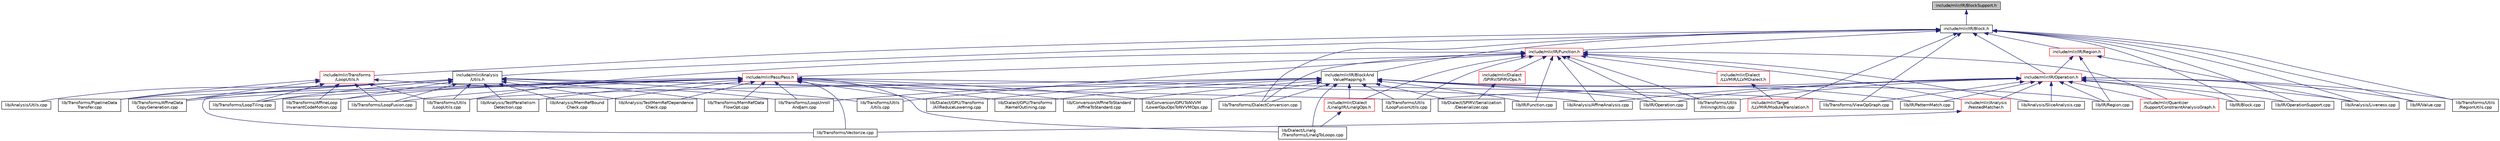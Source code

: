 digraph "include/mlir/IR/BlockSupport.h"
{
  bgcolor="transparent";
  edge [fontname="Helvetica",fontsize="10",labelfontname="Helvetica",labelfontsize="10"];
  node [fontname="Helvetica",fontsize="10",shape=record];
  Node33 [label="include/mlir/IR/BlockSupport.h",height=0.2,width=0.4,color="black", fillcolor="grey75", style="filled", fontcolor="black"];
  Node33 -> Node34 [dir="back",color="midnightblue",fontsize="10",style="solid",fontname="Helvetica"];
  Node34 [label="include/mlir/IR/Block.h",height=0.2,width=0.4,color="black",URL="$Block_8h.html"];
  Node34 -> Node35 [dir="back",color="midnightblue",fontsize="10",style="solid",fontname="Helvetica"];
  Node35 [label="include/mlir/Analysis\l/Utils.h",height=0.2,width=0.4,color="black",URL="$Analysis_2Utils_8h.html"];
  Node35 -> Node36 [dir="back",color="midnightblue",fontsize="10",style="solid",fontname="Helvetica"];
  Node36 [label="lib/Analysis/AffineAnalysis.cpp",height=0.2,width=0.4,color="black",URL="$AffineAnalysis_8cpp.html"];
  Node35 -> Node37 [dir="back",color="midnightblue",fontsize="10",style="solid",fontname="Helvetica"];
  Node37 [label="lib/Analysis/MemRefBound\lCheck.cpp",height=0.2,width=0.4,color="black",URL="$MemRefBoundCheck_8cpp.html"];
  Node35 -> Node38 [dir="back",color="midnightblue",fontsize="10",style="solid",fontname="Helvetica"];
  Node38 [label="lib/Analysis/TestMemRefDependence\lCheck.cpp",height=0.2,width=0.4,color="black",URL="$TestMemRefDependenceCheck_8cpp.html"];
  Node35 -> Node39 [dir="back",color="midnightblue",fontsize="10",style="solid",fontname="Helvetica"];
  Node39 [label="lib/Analysis/TestParallelism\lDetection.cpp",height=0.2,width=0.4,color="black",URL="$TestParallelismDetection_8cpp.html"];
  Node35 -> Node40 [dir="back",color="midnightblue",fontsize="10",style="solid",fontname="Helvetica"];
  Node40 [label="lib/Analysis/Utils.cpp",height=0.2,width=0.4,color="black",URL="$Analysis_2Utils_8cpp.html"];
  Node35 -> Node41 [dir="back",color="midnightblue",fontsize="10",style="solid",fontname="Helvetica"];
  Node41 [label="lib/Transforms/AffineData\lCopyGeneration.cpp",height=0.2,width=0.4,color="black",URL="$AffineDataCopyGeneration_8cpp.html"];
  Node35 -> Node42 [dir="back",color="midnightblue",fontsize="10",style="solid",fontname="Helvetica"];
  Node42 [label="lib/Transforms/AffineLoop\lInvariantCodeMotion.cpp",height=0.2,width=0.4,color="black",URL="$AffineLoopInvariantCodeMotion_8cpp.html"];
  Node35 -> Node43 [dir="back",color="midnightblue",fontsize="10",style="solid",fontname="Helvetica"];
  Node43 [label="lib/Transforms/LoopFusion.cpp",height=0.2,width=0.4,color="black",URL="$LoopFusion_8cpp.html"];
  Node35 -> Node44 [dir="back",color="midnightblue",fontsize="10",style="solid",fontname="Helvetica"];
  Node44 [label="lib/Transforms/LoopTiling.cpp",height=0.2,width=0.4,color="black",URL="$LoopTiling_8cpp.html"];
  Node35 -> Node45 [dir="back",color="midnightblue",fontsize="10",style="solid",fontname="Helvetica"];
  Node45 [label="lib/Transforms/MemRefData\lFlowOpt.cpp",height=0.2,width=0.4,color="black",URL="$MemRefDataFlowOpt_8cpp.html"];
  Node35 -> Node46 [dir="back",color="midnightblue",fontsize="10",style="solid",fontname="Helvetica"];
  Node46 [label="lib/Transforms/PipelineData\lTransfer.cpp",height=0.2,width=0.4,color="black",URL="$PipelineDataTransfer_8cpp.html"];
  Node35 -> Node47 [dir="back",color="midnightblue",fontsize="10",style="solid",fontname="Helvetica"];
  Node47 [label="lib/Transforms/Utils\l/LoopFusionUtils.cpp",height=0.2,width=0.4,color="black",URL="$LoopFusionUtils_8cpp.html"];
  Node35 -> Node48 [dir="back",color="midnightblue",fontsize="10",style="solid",fontname="Helvetica"];
  Node48 [label="lib/Transforms/Utils\l/LoopUtils.cpp",height=0.2,width=0.4,color="black",URL="$LoopUtils_8cpp.html"];
  Node35 -> Node49 [dir="back",color="midnightblue",fontsize="10",style="solid",fontname="Helvetica"];
  Node49 [label="lib/Transforms/Utils\l/Utils.cpp",height=0.2,width=0.4,color="black",URL="$Transforms_2Utils_2Utils_8cpp.html"];
  Node35 -> Node50 [dir="back",color="midnightblue",fontsize="10",style="solid",fontname="Helvetica"];
  Node50 [label="lib/Transforms/Vectorize.cpp",height=0.2,width=0.4,color="black",URL="$Vectorize_8cpp.html"];
  Node34 -> Node51 [dir="back",color="midnightblue",fontsize="10",style="solid",fontname="Helvetica"];
  Node51 [label="include/mlir/IR/BlockAnd\lValueMapping.h",height=0.2,width=0.4,color="black",URL="$BlockAndValueMapping_8h.html"];
  Node51 -> Node52 [dir="back",color="midnightblue",fontsize="10",style="solid",fontname="Helvetica"];
  Node52 [label="include/mlir/Dialect\l/Linalg/IR/LinalgOps.h",height=0.2,width=0.4,color="red",URL="$LinalgOps_8h.html"];
  Node52 -> Node56 [dir="back",color="midnightblue",fontsize="10",style="solid",fontname="Helvetica"];
  Node56 [label="lib/Dialect/Linalg\l/Transforms/LinalgToLoops.cpp",height=0.2,width=0.4,color="black",URL="$LinalgToLoops_8cpp.html"];
  Node51 -> Node69 [dir="back",color="midnightblue",fontsize="10",style="solid",fontname="Helvetica"];
  Node69 [label="lib/Conversion/AffineToStandard\l/AffineToStandard.cpp",height=0.2,width=0.4,color="black",URL="$AffineToStandard_8cpp.html"];
  Node51 -> Node70 [dir="back",color="midnightblue",fontsize="10",style="solid",fontname="Helvetica"];
  Node70 [label="lib/Conversion/GPUToNVVM\l/LowerGpuOpsToNVVMOps.cpp",height=0.2,width=0.4,color="black",URL="$LowerGpuOpsToNVVMOps_8cpp.html"];
  Node51 -> Node71 [dir="back",color="midnightblue",fontsize="10",style="solid",fontname="Helvetica"];
  Node71 [label="lib/Dialect/GPU/Transforms\l/AllReduceLowering.cpp",height=0.2,width=0.4,color="black",URL="$AllReduceLowering_8cpp.html"];
  Node51 -> Node72 [dir="back",color="midnightblue",fontsize="10",style="solid",fontname="Helvetica"];
  Node72 [label="lib/Dialect/GPU/Transforms\l/KernelOutlining.cpp",height=0.2,width=0.4,color="black",URL="$KernelOutlining_8cpp.html"];
  Node51 -> Node56 [dir="back",color="midnightblue",fontsize="10",style="solid",fontname="Helvetica"];
  Node51 -> Node73 [dir="back",color="midnightblue",fontsize="10",style="solid",fontname="Helvetica"];
  Node73 [label="lib/Dialect/SPIRV/Serialization\l/Deserializer.cpp",height=0.2,width=0.4,color="black",URL="$Deserializer_8cpp.html"];
  Node51 -> Node74 [dir="back",color="midnightblue",fontsize="10",style="solid",fontname="Helvetica"];
  Node74 [label="lib/IR/Function.cpp",height=0.2,width=0.4,color="black",URL="$Function_8cpp.html"];
  Node51 -> Node75 [dir="back",color="midnightblue",fontsize="10",style="solid",fontname="Helvetica"];
  Node75 [label="lib/IR/Operation.cpp",height=0.2,width=0.4,color="black",URL="$Operation_8cpp.html"];
  Node51 -> Node76 [dir="back",color="midnightblue",fontsize="10",style="solid",fontname="Helvetica"];
  Node76 [label="lib/IR/PatternMatch.cpp",height=0.2,width=0.4,color="black",URL="$PatternMatch_8cpp.html"];
  Node51 -> Node77 [dir="back",color="midnightblue",fontsize="10",style="solid",fontname="Helvetica"];
  Node77 [label="lib/IR/Region.cpp",height=0.2,width=0.4,color="black",URL="$Region_8cpp.html"];
  Node51 -> Node78 [dir="back",color="midnightblue",fontsize="10",style="solid",fontname="Helvetica"];
  Node78 [label="lib/Transforms/DialectConversion.cpp",height=0.2,width=0.4,color="black",URL="$DialectConversion_8cpp.html"];
  Node51 -> Node79 [dir="back",color="midnightblue",fontsize="10",style="solid",fontname="Helvetica"];
  Node79 [label="lib/Transforms/LoopUnroll\lAndJam.cpp",height=0.2,width=0.4,color="black",URL="$LoopUnrollAndJam_8cpp.html"];
  Node51 -> Node80 [dir="back",color="midnightblue",fontsize="10",style="solid",fontname="Helvetica"];
  Node80 [label="lib/Transforms/Utils\l/InliningUtils.cpp",height=0.2,width=0.4,color="black",URL="$InliningUtils_8cpp.html"];
  Node51 -> Node47 [dir="back",color="midnightblue",fontsize="10",style="solid",fontname="Helvetica"];
  Node51 -> Node48 [dir="back",color="midnightblue",fontsize="10",style="solid",fontname="Helvetica"];
  Node34 -> Node81 [dir="back",color="midnightblue",fontsize="10",style="solid",fontname="Helvetica"];
  Node81 [label="include/mlir/IR/Function.h",height=0.2,width=0.4,color="red",URL="$Function_8h.html"];
  Node81 -> Node82 [dir="back",color="midnightblue",fontsize="10",style="solid",fontname="Helvetica"];
  Node82 [label="include/mlir/Analysis\l/NestedMatcher.h",height=0.2,width=0.4,color="red",URL="$NestedMatcher_8h.html"];
  Node82 -> Node50 [dir="back",color="midnightblue",fontsize="10",style="solid",fontname="Helvetica"];
  Node81 -> Node52 [dir="back",color="midnightblue",fontsize="10",style="solid",fontname="Helvetica"];
  Node81 -> Node85 [dir="back",color="midnightblue",fontsize="10",style="solid",fontname="Helvetica"];
  Node85 [label="include/mlir/Dialect\l/LLVMIR/LLVMDialect.h",height=0.2,width=0.4,color="red",URL="$LLVMDialect_8h.html"];
  Node85 -> Node86 [dir="back",color="midnightblue",fontsize="10",style="solid",fontname="Helvetica"];
  Node86 [label="include/mlir/Target\l/LLVMIR/ModuleTranslation.h",height=0.2,width=0.4,color="red",URL="$ModuleTranslation_8h.html"];
  Node81 -> Node103 [dir="back",color="midnightblue",fontsize="10",style="solid",fontname="Helvetica"];
  Node103 [label="include/mlir/Dialect\l/SPIRV/SPIRVOps.h",height=0.2,width=0.4,color="red",URL="$SPIRVOps_8h.html"];
  Node103 -> Node73 [dir="back",color="midnightblue",fontsize="10",style="solid",fontname="Helvetica"];
  Node81 -> Node116 [dir="back",color="midnightblue",fontsize="10",style="solid",fontname="Helvetica"];
  Node116 [label="include/mlir/Pass/Pass.h",height=0.2,width=0.4,color="red",URL="$Pass_8h.html"];
  Node116 -> Node37 [dir="back",color="midnightblue",fontsize="10",style="solid",fontname="Helvetica"];
  Node116 -> Node38 [dir="back",color="midnightblue",fontsize="10",style="solid",fontname="Helvetica"];
  Node116 -> Node39 [dir="back",color="midnightblue",fontsize="10",style="solid",fontname="Helvetica"];
  Node116 -> Node69 [dir="back",color="midnightblue",fontsize="10",style="solid",fontname="Helvetica"];
  Node116 -> Node70 [dir="back",color="midnightblue",fontsize="10",style="solid",fontname="Helvetica"];
  Node116 -> Node71 [dir="back",color="midnightblue",fontsize="10",style="solid",fontname="Helvetica"];
  Node116 -> Node72 [dir="back",color="midnightblue",fontsize="10",style="solid",fontname="Helvetica"];
  Node116 -> Node56 [dir="back",color="midnightblue",fontsize="10",style="solid",fontname="Helvetica"];
  Node116 -> Node41 [dir="back",color="midnightblue",fontsize="10",style="solid",fontname="Helvetica"];
  Node116 -> Node42 [dir="back",color="midnightblue",fontsize="10",style="solid",fontname="Helvetica"];
  Node116 -> Node43 [dir="back",color="midnightblue",fontsize="10",style="solid",fontname="Helvetica"];
  Node116 -> Node44 [dir="back",color="midnightblue",fontsize="10",style="solid",fontname="Helvetica"];
  Node116 -> Node79 [dir="back",color="midnightblue",fontsize="10",style="solid",fontname="Helvetica"];
  Node116 -> Node45 [dir="back",color="midnightblue",fontsize="10",style="solid",fontname="Helvetica"];
  Node116 -> Node46 [dir="back",color="midnightblue",fontsize="10",style="solid",fontname="Helvetica"];
  Node116 -> Node50 [dir="back",color="midnightblue",fontsize="10",style="solid",fontname="Helvetica"];
  Node116 -> Node149 [dir="back",color="midnightblue",fontsize="10",style="solid",fontname="Helvetica"];
  Node149 [label="lib/Transforms/ViewOpGraph.cpp",height=0.2,width=0.4,color="black",URL="$ViewOpGraph_8cpp.html"];
  Node81 -> Node151 [dir="back",color="midnightblue",fontsize="10",style="solid",fontname="Helvetica"];
  Node151 [label="include/mlir/Quantizer\l/Support/ConstraintAnalysisGraph.h",height=0.2,width=0.4,color="red",URL="$ConstraintAnalysisGraph_8h.html"];
  Node81 -> Node36 [dir="back",color="midnightblue",fontsize="10",style="solid",fontname="Helvetica"];
  Node81 -> Node159 [dir="back",color="midnightblue",fontsize="10",style="solid",fontname="Helvetica"];
  Node159 [label="lib/Analysis/SliceAnalysis.cpp",height=0.2,width=0.4,color="black",URL="$SliceAnalysis_8cpp.html"];
  Node81 -> Node74 [dir="back",color="midnightblue",fontsize="10",style="solid",fontname="Helvetica"];
  Node81 -> Node75 [dir="back",color="midnightblue",fontsize="10",style="solid",fontname="Helvetica"];
  Node81 -> Node78 [dir="back",color="midnightblue",fontsize="10",style="solid",fontname="Helvetica"];
  Node81 -> Node80 [dir="back",color="midnightblue",fontsize="10",style="solid",fontname="Helvetica"];
  Node81 -> Node47 [dir="back",color="midnightblue",fontsize="10",style="solid",fontname="Helvetica"];
  Node81 -> Node48 [dir="back",color="midnightblue",fontsize="10",style="solid",fontname="Helvetica"];
  Node81 -> Node49 [dir="back",color="midnightblue",fontsize="10",style="solid",fontname="Helvetica"];
  Node34 -> Node169 [dir="back",color="midnightblue",fontsize="10",style="solid",fontname="Helvetica"];
  Node169 [label="include/mlir/IR/Operation.h",height=0.2,width=0.4,color="red",URL="$Operation_8h.html"];
  Node169 -> Node82 [dir="back",color="midnightblue",fontsize="10",style="solid",fontname="Helvetica"];
  Node169 -> Node151 [dir="back",color="midnightblue",fontsize="10",style="solid",fontname="Helvetica"];
  Node169 -> Node36 [dir="back",color="midnightblue",fontsize="10",style="solid",fontname="Helvetica"];
  Node169 -> Node259 [dir="back",color="midnightblue",fontsize="10",style="solid",fontname="Helvetica"];
  Node259 [label="lib/Analysis/Liveness.cpp",height=0.2,width=0.4,color="black",URL="$Liveness_8cpp.html"];
  Node169 -> Node159 [dir="back",color="midnightblue",fontsize="10",style="solid",fontname="Helvetica"];
  Node169 -> Node237 [dir="back",color="midnightblue",fontsize="10",style="solid",fontname="Helvetica"];
  Node237 [label="lib/IR/Block.cpp",height=0.2,width=0.4,color="black",URL="$Block_8cpp.html"];
  Node169 -> Node75 [dir="back",color="midnightblue",fontsize="10",style="solid",fontname="Helvetica"];
  Node169 -> Node262 [dir="back",color="midnightblue",fontsize="10",style="solid",fontname="Helvetica"];
  Node262 [label="lib/IR/OperationSupport.cpp",height=0.2,width=0.4,color="black",URL="$OperationSupport_8cpp.html"];
  Node169 -> Node76 [dir="back",color="midnightblue",fontsize="10",style="solid",fontname="Helvetica"];
  Node169 -> Node77 [dir="back",color="midnightblue",fontsize="10",style="solid",fontname="Helvetica"];
  Node169 -> Node263 [dir="back",color="midnightblue",fontsize="10",style="solid",fontname="Helvetica"];
  Node263 [label="lib/IR/Value.cpp",height=0.2,width=0.4,color="black",URL="$Value_8cpp.html"];
  Node169 -> Node80 [dir="back",color="midnightblue",fontsize="10",style="solid",fontname="Helvetica"];
  Node169 -> Node47 [dir="back",color="midnightblue",fontsize="10",style="solid",fontname="Helvetica"];
  Node169 -> Node265 [dir="back",color="midnightblue",fontsize="10",style="solid",fontname="Helvetica"];
  Node265 [label="lib/Transforms/Utils\l/RegionUtils.cpp",height=0.2,width=0.4,color="black",URL="$RegionUtils_8cpp.html"];
  Node169 -> Node149 [dir="back",color="midnightblue",fontsize="10",style="solid",fontname="Helvetica"];
  Node34 -> Node266 [dir="back",color="midnightblue",fontsize="10",style="solid",fontname="Helvetica"];
  Node266 [label="include/mlir/IR/Region.h",height=0.2,width=0.4,color="red",URL="$IR_2Region_8h.html"];
  Node266 -> Node169 [dir="back",color="midnightblue",fontsize="10",style="solid",fontname="Helvetica"];
  Node266 -> Node259 [dir="back",color="midnightblue",fontsize="10",style="solid",fontname="Helvetica"];
  Node266 -> Node77 [dir="back",color="midnightblue",fontsize="10",style="solid",fontname="Helvetica"];
  Node34 -> Node86 [dir="back",color="midnightblue",fontsize="10",style="solid",fontname="Helvetica"];
  Node34 -> Node271 [dir="back",color="midnightblue",fontsize="10",style="solid",fontname="Helvetica"];
  Node271 [label="include/mlir/Transforms\l/LoopUtils.h",height=0.2,width=0.4,color="red",URL="$LoopUtils_8h.html"];
  Node271 -> Node41 [dir="back",color="midnightblue",fontsize="10",style="solid",fontname="Helvetica"];
  Node271 -> Node42 [dir="back",color="midnightblue",fontsize="10",style="solid",fontname="Helvetica"];
  Node271 -> Node43 [dir="back",color="midnightblue",fontsize="10",style="solid",fontname="Helvetica"];
  Node271 -> Node44 [dir="back",color="midnightblue",fontsize="10",style="solid",fontname="Helvetica"];
  Node271 -> Node79 [dir="back",color="midnightblue",fontsize="10",style="solid",fontname="Helvetica"];
  Node271 -> Node46 [dir="back",color="midnightblue",fontsize="10",style="solid",fontname="Helvetica"];
  Node271 -> Node48 [dir="back",color="midnightblue",fontsize="10",style="solid",fontname="Helvetica"];
  Node34 -> Node259 [dir="back",color="midnightblue",fontsize="10",style="solid",fontname="Helvetica"];
  Node34 -> Node237 [dir="back",color="midnightblue",fontsize="10",style="solid",fontname="Helvetica"];
  Node34 -> Node262 [dir="back",color="midnightblue",fontsize="10",style="solid",fontname="Helvetica"];
  Node34 -> Node263 [dir="back",color="midnightblue",fontsize="10",style="solid",fontname="Helvetica"];
  Node34 -> Node78 [dir="back",color="midnightblue",fontsize="10",style="solid",fontname="Helvetica"];
  Node34 -> Node265 [dir="back",color="midnightblue",fontsize="10",style="solid",fontname="Helvetica"];
  Node34 -> Node149 [dir="back",color="midnightblue",fontsize="10",style="solid",fontname="Helvetica"];
}
